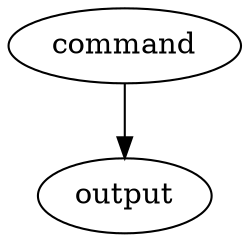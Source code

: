 /* x.dot */
  digraph G {
    URL="http://www.research.att.com/base.html";
    command [URL="http://www.research.att.com/command.html"];
    command -> output [URL="colors.html"];
  }

